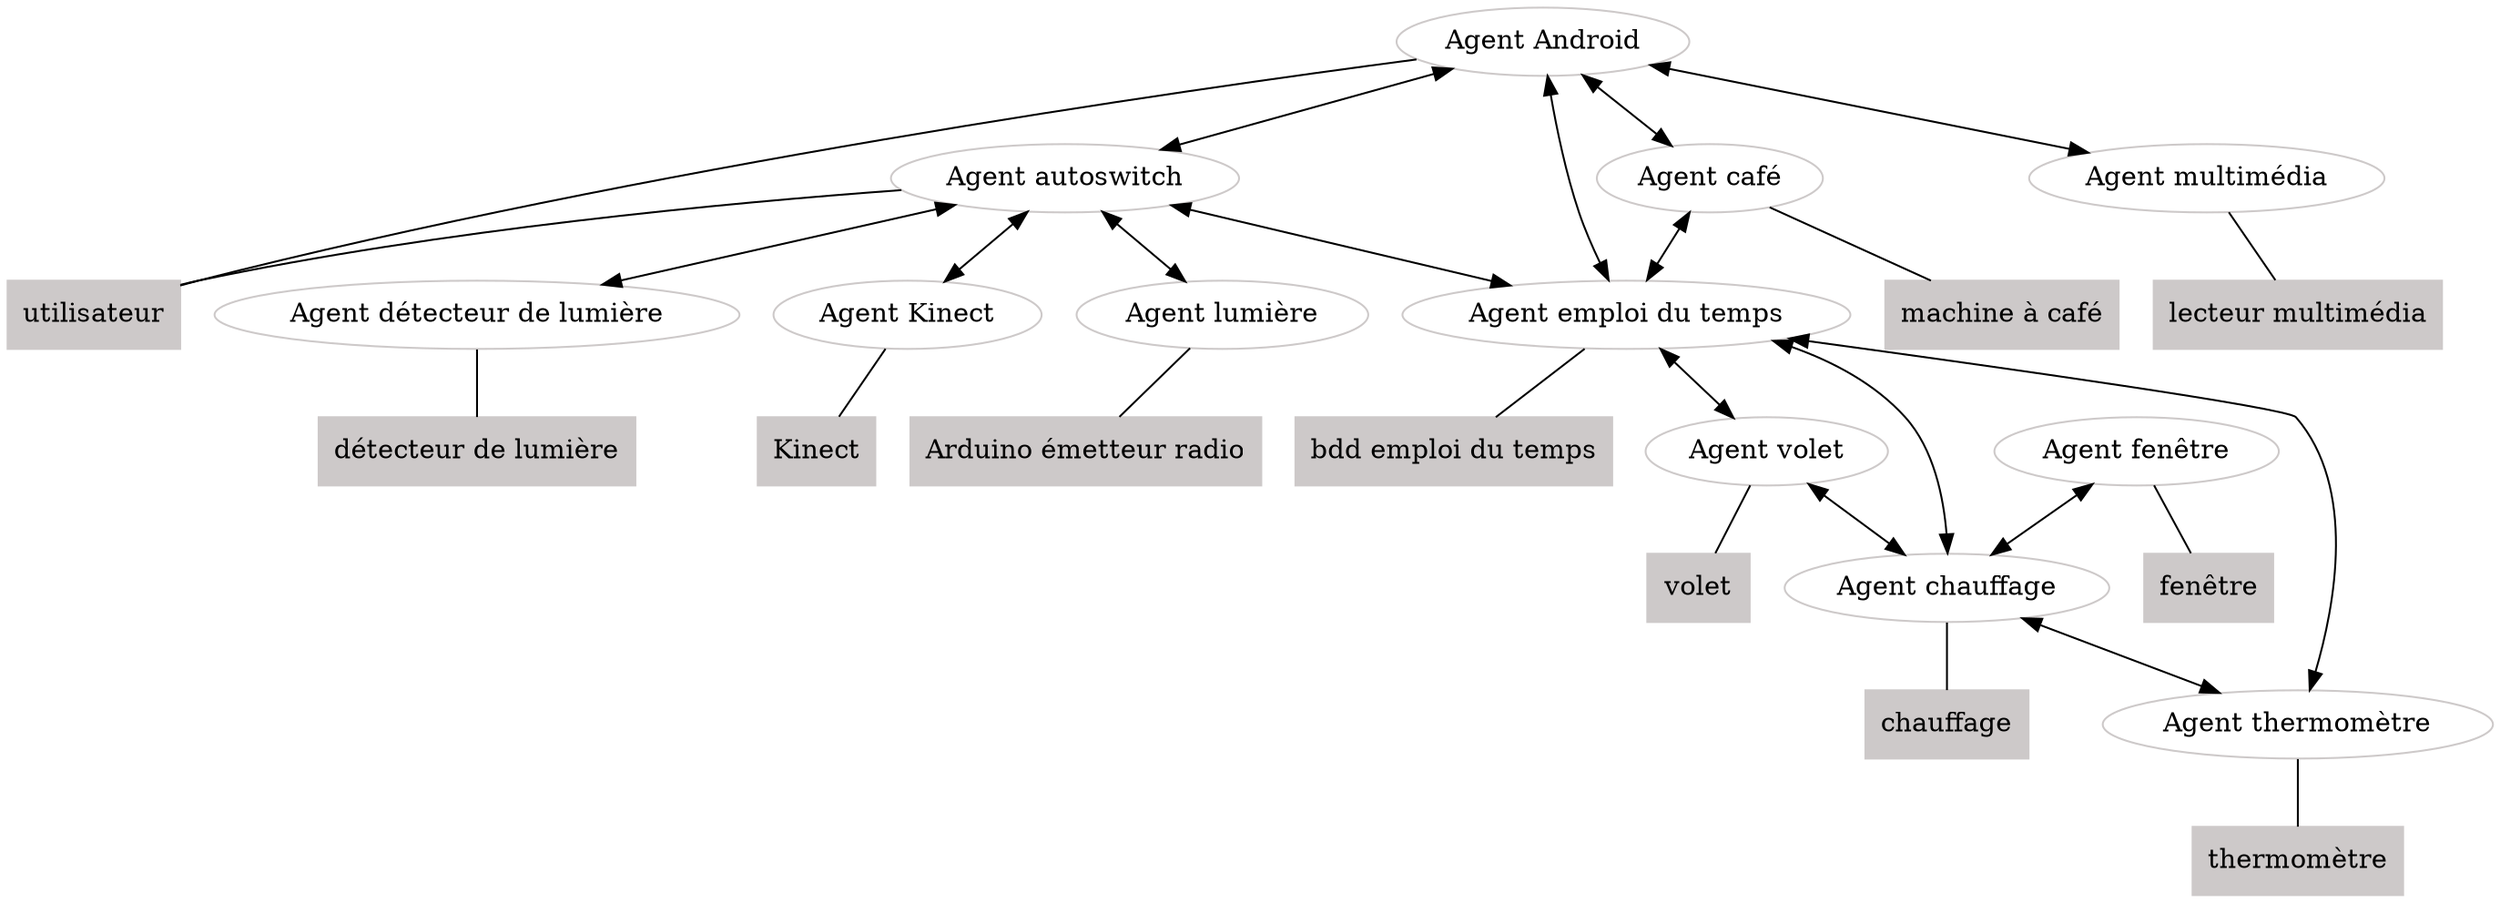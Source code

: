 digraph {
    /* Physical process */
    node [shape=box, style=filled, color=snow3];
    user [label="utilisateur"];
    coffee [label="machine à café"];
    dbplanning [label="bdd emploi du temps"];
    kinect [label="Kinect"];
    arduino [label="Arduino émetteur radio"];
    lightsensor [label="détecteur de lumière"];
    window [label="fenêtre"];
    shutter [label="volet"];
    heater [label="chauffage"];
    thermometer [label="thermomètre"];
    player [label="lecteur multimédia"];

    /* Agents */
    node [shape=oval, style=""];
    Aandroid [label="Agent Android"];
    Aautoswitch [label="Agent autoswitch"];
    Acoffee [label="Agent café"];
    Aplanning [label="Agent emploi du temps"];
    Akinect [label="Agent Kinect"];
    Alight [label="Agent lumière"];
    Alightsensor [label="Agent détecteur de lumière"];
    Awindow [label="Agent fenêtre"];
    Ashutter [label="Agent volet"];
    Aheater [label="Agent chauffage"];
    Atemperature [label="Agent thermomètre"];
    Aplayer [label="Agent multimédia"];

    /* Acquaintance agent <=> physical process */
    edge [arrowhead=none, arrowtail=none];
    Aandroid -> user;
    Aautoswitch -> user;
    Acoffee -> coffee;
    Aplanning -> dbplanning;
    Akinect -> kinect;
    Alight -> arduino;
    Alightsensor -> lightsensor;
    Awindow -> window;
    Ashutter -> shutter;
    Aheater -> heater;
    Atemperature -> thermometer;
    Aplayer -> player;

    /* Acquaintance agent <=> agent */
    edge [arrowhead=normal, arrowtail=normal, dir=both];
    Aandroid -> {Aautoswitch, Acoffee, Aplanning, Aplayer};
    Aautoswitch -> {Akinect, Alightsensor, Alight, Aplanning};
    Acoffee -> {Aplanning};
    Aplanning -> {Ashutter, Aheater, Atemperature};
    Awindow -> {Aheater};
    Ashutter -> {Aheater};
    Aheater -> {Atemperature};
}
